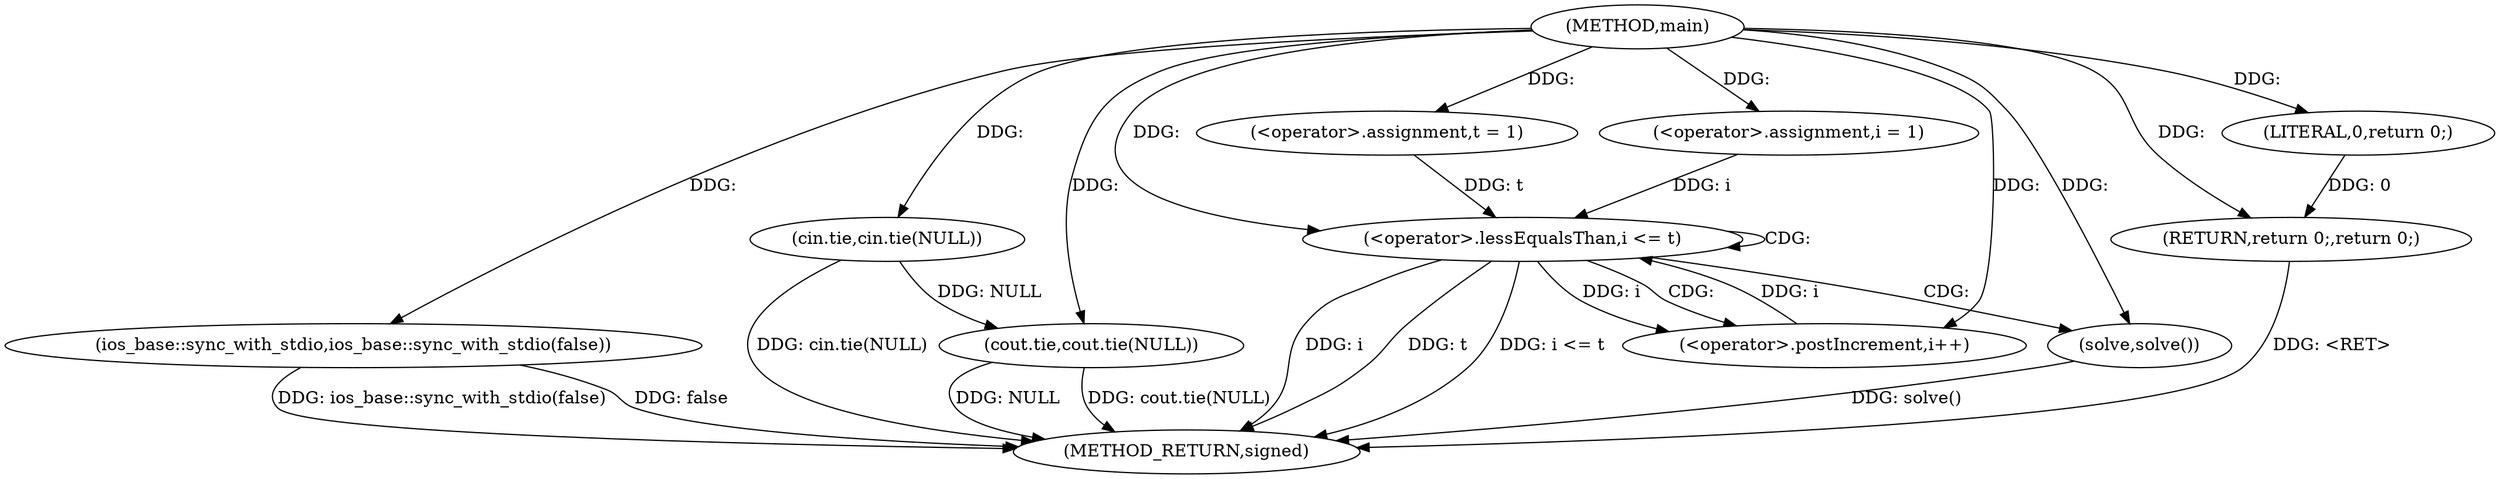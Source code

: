 digraph "main" {  
"1000483" [label = "(METHOD,main)" ]
"1000509" [label = "(METHOD_RETURN,signed)" ]
"1000485" [label = "(ios_base::sync_with_stdio,ios_base::sync_with_stdio(false))" ]
"1000487" [label = "(cin.tie,cin.tie(NULL))" ]
"1000489" [label = "(cout.tie,cout.tie(NULL))" ]
"1000492" [label = "(<operator>.assignment,t = 1)" ]
"1000507" [label = "(RETURN,return 0;,return 0;)" ]
"1000497" [label = "(<operator>.assignment,i = 1)" ]
"1000500" [label = "(<operator>.lessEqualsThan,i <= t)" ]
"1000503" [label = "(<operator>.postIncrement,i++)" ]
"1000508" [label = "(LITERAL,0,return 0;)" ]
"1000506" [label = "(solve,solve())" ]
  "1000485" -> "1000509"  [ label = "DDG: ios_base::sync_with_stdio(false)"] 
  "1000487" -> "1000509"  [ label = "DDG: cin.tie(NULL)"] 
  "1000489" -> "1000509"  [ label = "DDG: NULL"] 
  "1000489" -> "1000509"  [ label = "DDG: cout.tie(NULL)"] 
  "1000500" -> "1000509"  [ label = "DDG: i"] 
  "1000500" -> "1000509"  [ label = "DDG: t"] 
  "1000500" -> "1000509"  [ label = "DDG: i <= t"] 
  "1000506" -> "1000509"  [ label = "DDG: solve()"] 
  "1000507" -> "1000509"  [ label = "DDG: <RET>"] 
  "1000485" -> "1000509"  [ label = "DDG: false"] 
  "1000483" -> "1000492"  [ label = "DDG: "] 
  "1000508" -> "1000507"  [ label = "DDG: 0"] 
  "1000483" -> "1000507"  [ label = "DDG: "] 
  "1000483" -> "1000485"  [ label = "DDG: "] 
  "1000483" -> "1000487"  [ label = "DDG: "] 
  "1000487" -> "1000489"  [ label = "DDG: NULL"] 
  "1000483" -> "1000489"  [ label = "DDG: "] 
  "1000483" -> "1000497"  [ label = "DDG: "] 
  "1000483" -> "1000508"  [ label = "DDG: "] 
  "1000497" -> "1000500"  [ label = "DDG: i"] 
  "1000503" -> "1000500"  [ label = "DDG: i"] 
  "1000483" -> "1000500"  [ label = "DDG: "] 
  "1000492" -> "1000500"  [ label = "DDG: t"] 
  "1000500" -> "1000503"  [ label = "DDG: i"] 
  "1000483" -> "1000503"  [ label = "DDG: "] 
  "1000483" -> "1000506"  [ label = "DDG: "] 
  "1000500" -> "1000503"  [ label = "CDG: "] 
  "1000500" -> "1000506"  [ label = "CDG: "] 
  "1000500" -> "1000500"  [ label = "CDG: "] 
}
